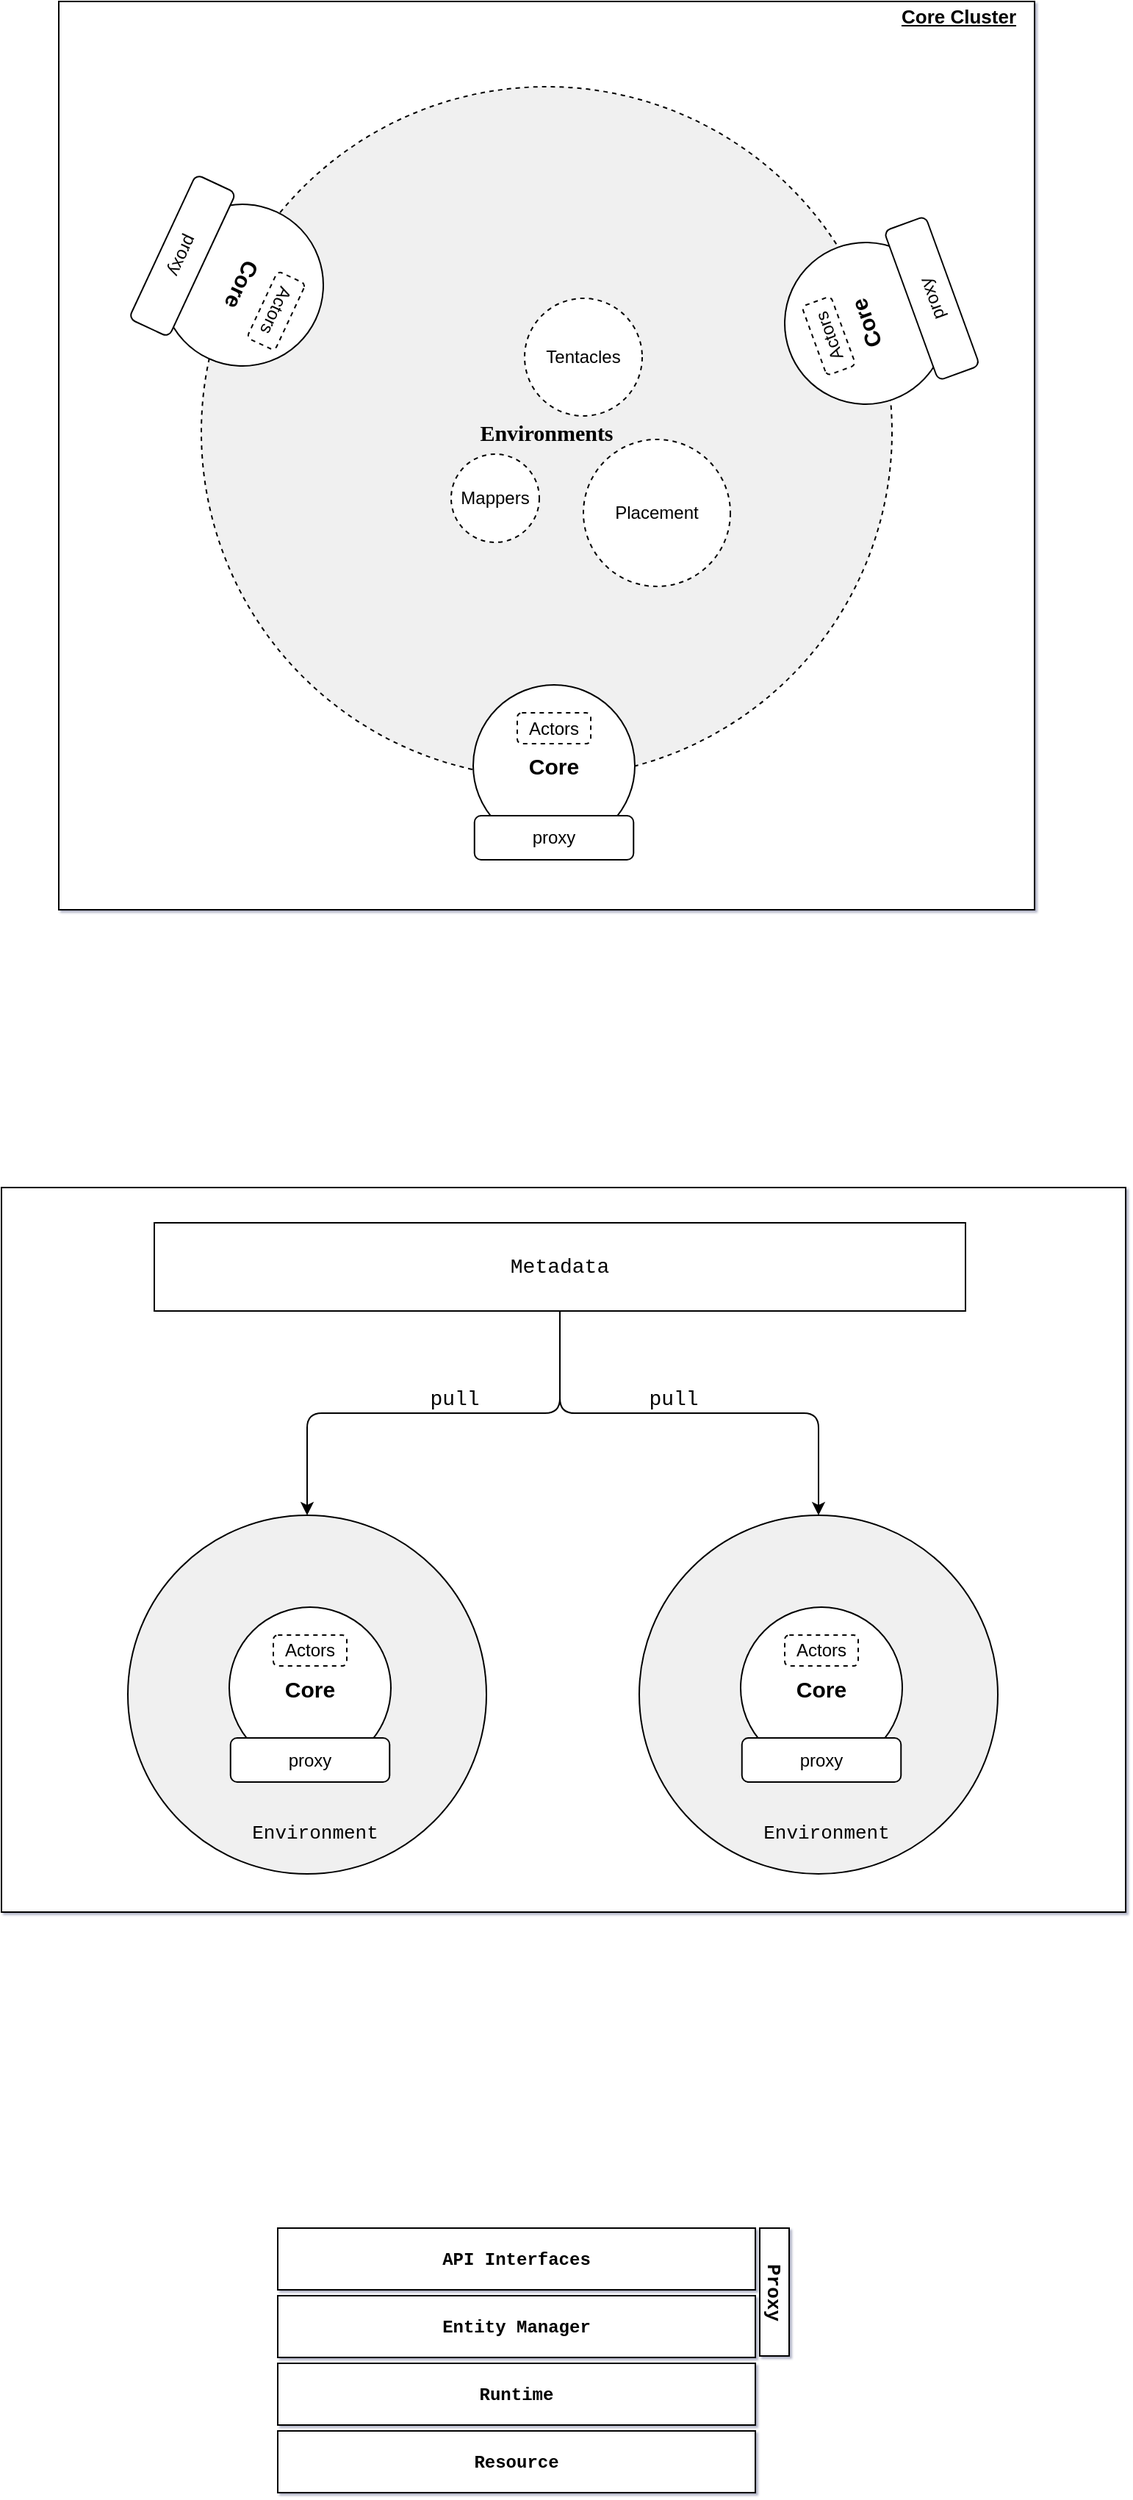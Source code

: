 <mxfile>
    <diagram id="zLo-goX1pcKXRP1L5zoE" name="Page-1">
        <mxGraphModel dx="1116" dy="680" grid="0" gridSize="10" guides="1" tooltips="1" connect="1" arrows="1" fold="1" page="1" pageScale="1" pageWidth="2339" pageHeight="3300" background="#FFFFFF" math="0" shadow="1">
            <root>
                <mxCell id="0"/>
                <mxCell id="1" parent="0"/>
                <mxCell id="113" value="" style="rounded=0;whiteSpace=wrap;html=1;fontFamily=Courier New;fontSize=14;fontColor=#000000;strokeColor=#000000;fillColor=#FFFFFF;" parent="1" vertex="1">
                    <mxGeometry x="943" y="1274" width="765" height="493" as="geometry"/>
                </mxCell>
                <mxCell id="19" value="" style="rounded=0;whiteSpace=wrap;html=1;strokeColor=#000000;fillColor=#FFFFFF;" parent="1" vertex="1">
                    <mxGeometry x="982" y="467" width="664" height="618" as="geometry"/>
                </mxCell>
                <mxCell id="2" value="&lt;pre&gt;&lt;b&gt;&lt;font style=&quot;font-size: 15px&quot; color=&quot;#000000&quot; face=&quot;Verdana&quot;&gt;Environments&lt;/font&gt;&lt;/b&gt;&lt;/pre&gt;" style="ellipse;whiteSpace=wrap;html=1;aspect=fixed;fillColor=#F0F0F0;strokeColor=#000000;dashed=1;" parent="1" vertex="1">
                    <mxGeometry x="1079" y="525" width="470" height="470" as="geometry"/>
                </mxCell>
                <mxCell id="4" value="&lt;font color=&quot;#000000&quot;&gt;Tentacles&lt;/font&gt;" style="ellipse;whiteSpace=wrap;html=1;aspect=fixed;dashed=1;strokeColor=#000000;fillColor=#FFFFFF;" parent="1" vertex="1">
                    <mxGeometry x="1299" y="669" width="80" height="80" as="geometry"/>
                </mxCell>
                <mxCell id="5" value="&lt;font color=&quot;#000000&quot;&gt;Mappers&lt;/font&gt;" style="ellipse;whiteSpace=wrap;html=1;aspect=fixed;dashed=1;strokeColor=#000000;fillColor=#FFFFFF;" parent="1" vertex="1">
                    <mxGeometry x="1249" y="775" width="60" height="60" as="geometry"/>
                </mxCell>
                <mxCell id="8" value="&lt;font color=&quot;#000000&quot;&gt;Placement&lt;/font&gt;" style="ellipse;whiteSpace=wrap;html=1;aspect=fixed;dashed=1;strokeColor=#000000;fillColor=#FFFFFF;" parent="1" vertex="1">
                    <mxGeometry x="1339" y="765" width="100" height="100" as="geometry"/>
                </mxCell>
                <mxCell id="20" value="&lt;font color=&quot;#000000&quot; size=&quot;1&quot;&gt;&lt;b style=&quot;font-size: 13px&quot;&gt;&lt;u&gt;Core Cluster&lt;/u&gt;&lt;/b&gt;&lt;/font&gt;" style="text;html=1;align=center;verticalAlign=middle;resizable=0;points=[];autosize=1;strokeColor=none;" parent="1" vertex="1">
                    <mxGeometry x="1549" y="467" width="90" height="20" as="geometry"/>
                </mxCell>
                <mxCell id="24" value="" style="group" parent="1" vertex="1" connectable="0">
                    <mxGeometry x="1264" y="932" width="110" height="119" as="geometry"/>
                </mxCell>
                <mxCell id="7" value="&lt;font color=&quot;#000000&quot; size=&quot;1&quot;&gt;&lt;b style=&quot;font-size: 15px&quot;&gt;Core&lt;/b&gt;&lt;/font&gt;" style="ellipse;whiteSpace=wrap;html=1;aspect=fixed;strokeColor=#000000;fillColor=#FFFFFF;" parent="24" vertex="1">
                    <mxGeometry width="110" height="110" as="geometry"/>
                </mxCell>
                <mxCell id="9" value="&lt;span style=&quot;color: rgb(0 , 0 , 0) ; background-color: rgb(255 , 255 , 255)&quot;&gt;proxy&lt;/span&gt;" style="rounded=1;whiteSpace=wrap;html=1;strokeColor=#000000;fillColor=#FFFFFF;" parent="24" vertex="1">
                    <mxGeometry x="0.88" y="89" width="108.25" height="30" as="geometry"/>
                </mxCell>
                <mxCell id="22" value="&lt;font color=&quot;#000000&quot;&gt;Actors&lt;/font&gt;" style="rounded=1;whiteSpace=wrap;html=1;strokeColor=#000000;fillColor=#FFFFFF;dashed=1;" parent="24" vertex="1">
                    <mxGeometry x="30" y="19" width="50" height="21" as="geometry"/>
                </mxCell>
                <mxCell id="25" value="" style="group;rotation=-110;" parent="1" vertex="1" connectable="0">
                    <mxGeometry x="1479" y="625" width="110" height="119" as="geometry"/>
                </mxCell>
                <mxCell id="26" value="&lt;font color=&quot;#000000&quot; size=&quot;1&quot;&gt;&lt;b style=&quot;font-size: 15px&quot;&gt;Core&lt;/b&gt;&lt;/font&gt;" style="ellipse;whiteSpace=wrap;html=1;aspect=fixed;strokeColor=#000000;fillColor=#FFFFFF;rotation=-110;" parent="25" vertex="1">
                    <mxGeometry x="-3" y="6" width="110" height="110" as="geometry"/>
                </mxCell>
                <mxCell id="27" value="&lt;span style=&quot;color: rgb(0 , 0 , 0) ; background-color: rgb(255 , 255 , 255)&quot;&gt;proxy&lt;/span&gt;" style="rounded=1;whiteSpace=wrap;html=1;strokeColor=#000000;fillColor=#FFFFFF;rotation=-110;" parent="25" vertex="1">
                    <mxGeometry x="43" y="29" width="108.25" height="30" as="geometry"/>
                </mxCell>
                <mxCell id="28" value="&lt;font color=&quot;#000000&quot;&gt;Actors&lt;/font&gt;" style="rounded=1;whiteSpace=wrap;html=1;strokeColor=#000000;fillColor=#FFFFFF;dashed=1;rotation=-110;" parent="25" vertex="1">
                    <mxGeometry x="2" y="59" width="50" height="21" as="geometry"/>
                </mxCell>
                <mxCell id="30" value="&lt;font color=&quot;#000000&quot; size=&quot;1&quot;&gt;&lt;b style=&quot;font-size: 15px&quot;&gt;Core&lt;/b&gt;&lt;/font&gt;" style="ellipse;whiteSpace=wrap;html=1;aspect=fixed;strokeColor=#000000;fillColor=#FFFFFF;rotation=115;" parent="1" vertex="1">
                    <mxGeometry x="1052" y="605" width="110" height="110" as="geometry"/>
                </mxCell>
                <mxCell id="91" value="" style="group" parent="1" vertex="1" connectable="0">
                    <mxGeometry x="1029.656" y="584.607" width="120.426" height="119.988" as="geometry"/>
                </mxCell>
                <mxCell id="31" value="&lt;span style=&quot;color: rgb(0 , 0 , 0) ; background-color: rgb(255 , 255 , 255)&quot;&gt;proxy&lt;/span&gt;" style="rounded=1;whiteSpace=wrap;html=1;strokeColor=#000000;fillColor=#FFFFFF;rotation=115;" parent="91" vertex="1">
                    <mxGeometry x="-17.656" y="40.393" width="108.25" height="30" as="geometry"/>
                </mxCell>
                <mxCell id="32" value="&lt;font color=&quot;#000000&quot;&gt;Actors&lt;/font&gt;" style="rounded=1;whiteSpace=wrap;html=1;strokeColor=#000000;fillColor=#FFFFFF;dashed=1;rotation=115;" parent="91" vertex="1">
                    <mxGeometry x="75.344" y="82.393" width="50" height="21" as="geometry"/>
                </mxCell>
                <mxCell id="99" value="" style="group" parent="1" vertex="1" connectable="0">
                    <mxGeometry x="1029" y="1497" width="244" height="244" as="geometry"/>
                </mxCell>
                <mxCell id="93" value="" style="ellipse;whiteSpace=wrap;html=1;aspect=fixed;fontFamily=Courier New;fontSize=13;fontColor=#000000;strokeColor=#000000;fillColor=#F0F0F0;" parent="99" vertex="1">
                    <mxGeometry width="244" height="244" as="geometry"/>
                </mxCell>
                <mxCell id="94" value="&lt;span&gt;Environment&lt;/span&gt;" style="text;html=1;align=center;verticalAlign=middle;resizable=0;points=[];autosize=1;strokeColor=none;fillColor=none;fontSize=13;fontFamily=Courier New;fontColor=#000000;" parent="99" vertex="1">
                    <mxGeometry x="79" y="205.5" width="96" height="20" as="geometry"/>
                </mxCell>
                <mxCell id="95" value="" style="group" parent="99" vertex="1" connectable="0">
                    <mxGeometry x="69" y="62.5" width="110" height="119" as="geometry"/>
                </mxCell>
                <mxCell id="96" value="&lt;font color=&quot;#000000&quot; size=&quot;1&quot;&gt;&lt;b style=&quot;font-size: 15px&quot;&gt;Core&lt;/b&gt;&lt;/font&gt;" style="ellipse;whiteSpace=wrap;html=1;aspect=fixed;strokeColor=#000000;fillColor=#FFFFFF;" parent="95" vertex="1">
                    <mxGeometry width="110" height="110" as="geometry"/>
                </mxCell>
                <mxCell id="97" value="&lt;span style=&quot;color: rgb(0 , 0 , 0) ; background-color: rgb(255 , 255 , 255)&quot;&gt;proxy&lt;/span&gt;" style="rounded=1;whiteSpace=wrap;html=1;strokeColor=#000000;fillColor=#FFFFFF;" parent="95" vertex="1">
                    <mxGeometry x="0.88" y="89" width="108.25" height="30" as="geometry"/>
                </mxCell>
                <mxCell id="98" value="&lt;font color=&quot;#000000&quot;&gt;Actors&lt;/font&gt;" style="rounded=1;whiteSpace=wrap;html=1;strokeColor=#000000;fillColor=#FFFFFF;dashed=1;" parent="95" vertex="1">
                    <mxGeometry x="30" y="19" width="50" height="21" as="geometry"/>
                </mxCell>
                <mxCell id="100" value="" style="group" parent="1" vertex="1" connectable="0">
                    <mxGeometry x="1377" y="1497" width="244" height="244" as="geometry"/>
                </mxCell>
                <mxCell id="101" value="" style="ellipse;whiteSpace=wrap;html=1;aspect=fixed;fontFamily=Courier New;fontSize=13;fontColor=#000000;strokeColor=#000000;fillColor=#F0F0F0;" parent="100" vertex="1">
                    <mxGeometry width="244" height="244" as="geometry"/>
                </mxCell>
                <mxCell id="102" value="&lt;span&gt;Environment&lt;/span&gt;" style="text;html=1;align=center;verticalAlign=middle;resizable=0;points=[];autosize=1;strokeColor=none;fillColor=none;fontSize=13;fontFamily=Courier New;fontColor=#000000;" parent="100" vertex="1">
                    <mxGeometry x="79" y="205.5" width="96" height="20" as="geometry"/>
                </mxCell>
                <mxCell id="103" value="" style="group" parent="100" vertex="1" connectable="0">
                    <mxGeometry x="69" y="62.5" width="110" height="119" as="geometry"/>
                </mxCell>
                <mxCell id="104" value="&lt;font color=&quot;#000000&quot; size=&quot;1&quot;&gt;&lt;b style=&quot;font-size: 15px&quot;&gt;Core&lt;/b&gt;&lt;/font&gt;" style="ellipse;whiteSpace=wrap;html=1;aspect=fixed;strokeColor=#000000;fillColor=#FFFFFF;" parent="103" vertex="1">
                    <mxGeometry width="110" height="110" as="geometry"/>
                </mxCell>
                <mxCell id="105" value="&lt;span style=&quot;color: rgb(0 , 0 , 0) ; background-color: rgb(255 , 255 , 255)&quot;&gt;proxy&lt;/span&gt;" style="rounded=1;whiteSpace=wrap;html=1;strokeColor=#000000;fillColor=#FFFFFF;" parent="103" vertex="1">
                    <mxGeometry x="0.88" y="89" width="108.25" height="30" as="geometry"/>
                </mxCell>
                <mxCell id="106" value="&lt;font color=&quot;#000000&quot;&gt;Actors&lt;/font&gt;" style="rounded=1;whiteSpace=wrap;html=1;strokeColor=#000000;fillColor=#FFFFFF;dashed=1;" parent="103" vertex="1">
                    <mxGeometry x="30" y="19" width="50" height="21" as="geometry"/>
                </mxCell>
                <mxCell id="109" style="edgeStyle=orthogonalEdgeStyle;html=1;exitX=0.5;exitY=1;exitDx=0;exitDy=0;entryX=0.5;entryY=0;entryDx=0;entryDy=0;fontFamily=Courier New;fontSize=14;fontColor=#000000;strokeColor=#000000;" parent="1" source="107" target="93" edge="1">
                    <mxGeometry relative="1" as="geometry"/>
                </mxCell>
                <mxCell id="110" style="edgeStyle=orthogonalEdgeStyle;html=1;exitX=0.5;exitY=1;exitDx=0;exitDy=0;entryX=0.5;entryY=0;entryDx=0;entryDy=0;fontFamily=Courier New;fontSize=14;fontColor=#000000;strokeColor=#000000;" parent="1" source="107" target="101" edge="1">
                    <mxGeometry relative="1" as="geometry"/>
                </mxCell>
                <mxCell id="107" value="&lt;font style=&quot;font-size: 14px&quot;&gt;Metadata&lt;/font&gt;" style="rounded=0;whiteSpace=wrap;html=1;fontFamily=Courier New;fontSize=13;fontColor=#000000;strokeColor=#000000;fillColor=#FFFFFF;" parent="1" vertex="1">
                    <mxGeometry x="1047" y="1298" width="552" height="60" as="geometry"/>
                </mxCell>
                <mxCell id="111" value="pull" style="text;html=1;align=center;verticalAlign=middle;resizable=0;points=[];autosize=1;strokeColor=none;fillColor=none;fontSize=14;fontFamily=Courier New;fontColor=#000000;" parent="1" vertex="1">
                    <mxGeometry x="1229" y="1407" width="44" height="21" as="geometry"/>
                </mxCell>
                <mxCell id="112" value="pull" style="text;html=1;align=center;verticalAlign=middle;resizable=0;points=[];autosize=1;strokeColor=none;fillColor=none;fontSize=14;fontFamily=Courier New;fontColor=#000000;" parent="1" vertex="1">
                    <mxGeometry x="1378" y="1407" width="44" height="21" as="geometry"/>
                </mxCell>
                <mxCell id="114" value="&lt;font color=&quot;#000000&quot; face=&quot;Courier New&quot;&gt;&lt;b&gt;API Interfaces&lt;/b&gt;&lt;/font&gt;" style="rounded=0;whiteSpace=wrap;html=1;fillColor=#FFFFFF;strokeColor=#000000;" vertex="1" parent="1">
                    <mxGeometry x="1131" y="1982" width="325" height="42" as="geometry"/>
                </mxCell>
                <mxCell id="115" value="&lt;font color=&quot;#000000&quot; face=&quot;Courier New&quot;&gt;&lt;b&gt;Entity Manager&lt;/b&gt;&lt;/font&gt;" style="rounded=0;whiteSpace=wrap;html=1;fillColor=#FFFFFF;strokeColor=#000000;" vertex="1" parent="1">
                    <mxGeometry x="1131" y="2028" width="325" height="42" as="geometry"/>
                </mxCell>
                <mxCell id="116" value="&lt;font color=&quot;#000000&quot; face=&quot;Courier New&quot;&gt;&lt;b&gt;Runtime&lt;/b&gt;&lt;/font&gt;" style="rounded=0;whiteSpace=wrap;html=1;fillColor=#FFFFFF;strokeColor=#000000;" vertex="1" parent="1">
                    <mxGeometry x="1131" y="2074" width="325" height="42" as="geometry"/>
                </mxCell>
                <mxCell id="117" value="&lt;font color=&quot;#000000&quot; face=&quot;Courier New&quot;&gt;&lt;b&gt;Resource&lt;/b&gt;&lt;/font&gt;" style="rounded=0;whiteSpace=wrap;html=1;fillColor=#FFFFFF;strokeColor=#000000;" vertex="1" parent="1">
                    <mxGeometry x="1131" y="2120" width="325" height="42" as="geometry"/>
                </mxCell>
                <mxCell id="118" value="&lt;b&gt;&lt;font style=&quot;font-size: 13px&quot; face=&quot;Courier New&quot;&gt;Proxy&lt;/font&gt;&lt;/b&gt;" style="rounded=0;whiteSpace=wrap;html=1;fontFamily=Helvetica;fontSize=12;fontColor=#000000;strokeColor=#000000;fillColor=#FFFFFF;rotation=90;" vertex="1" parent="1">
                    <mxGeometry x="1425.5" y="2015.5" width="87" height="20" as="geometry"/>
                </mxCell>
            </root>
        </mxGraphModel>
    </diagram>
</mxfile>